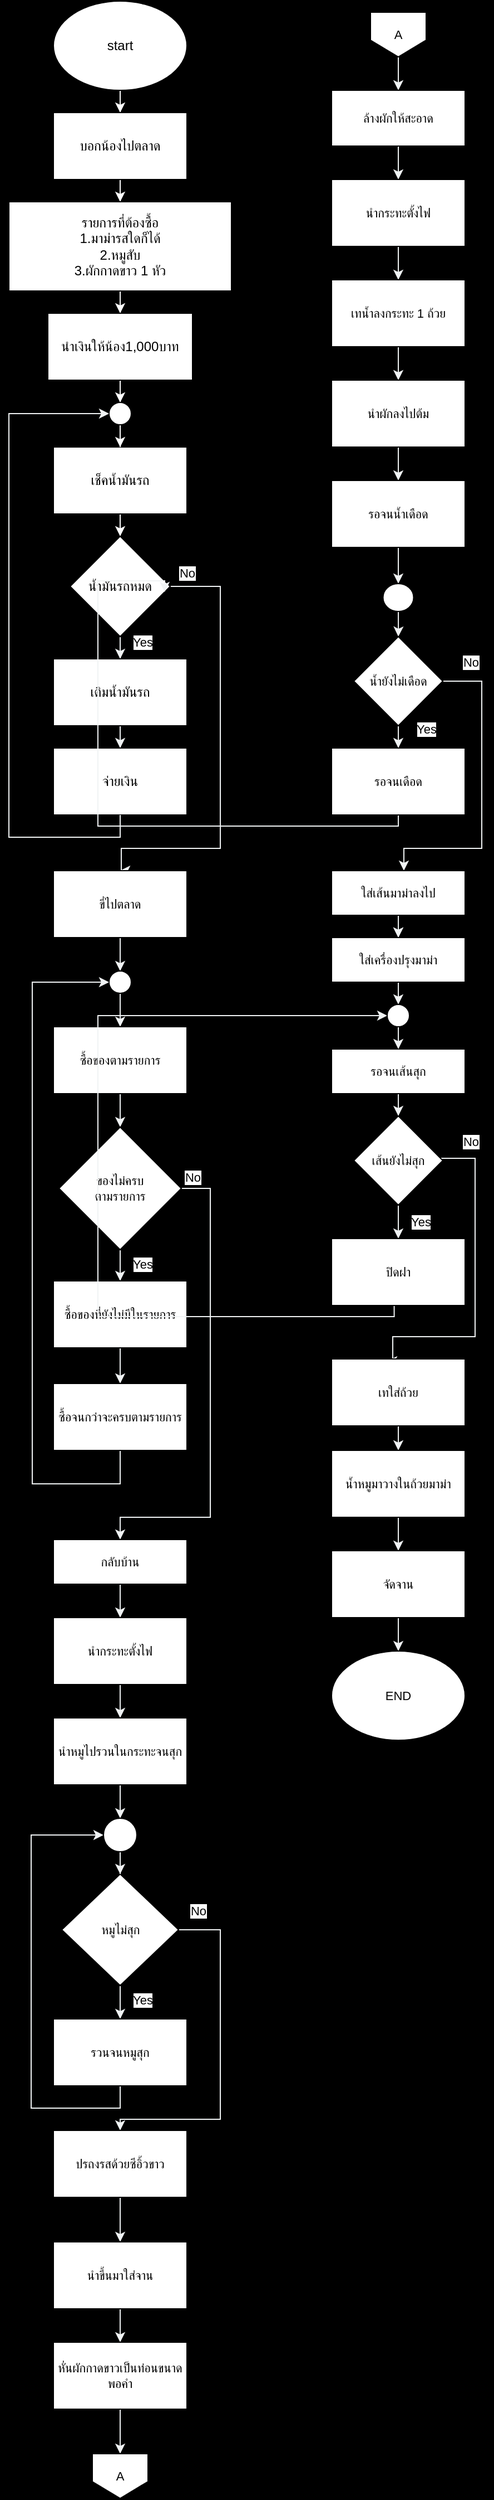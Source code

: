 <mxfile version="24.7.6">
  <diagram id="Ugjn7hZTs6cvy4DjThjI" name="หน้า-1">
    <mxGraphModel dx="1467" dy="723" grid="1" gridSize="10" guides="1" tooltips="1" connect="1" arrows="1" fold="1" page="1" pageScale="1" pageWidth="827" pageHeight="1169" background="#000000" math="0" shadow="0">
      <root>
        <mxCell id="0" />
        <mxCell id="1" parent="0" />
        <mxCell id="UP7vMurVSVJ8oQgMW22t-3" value="" style="edgeStyle=orthogonalEdgeStyle;rounded=0;orthogonalLoop=1;jettySize=auto;html=1;" edge="1" parent="1" source="UP7vMurVSVJ8oQgMW22t-1" target="UP7vMurVSVJ8oQgMW22t-2">
          <mxGeometry relative="1" as="geometry" />
        </mxCell>
        <mxCell id="UP7vMurVSVJ8oQgMW22t-4" value="" style="edgeStyle=orthogonalEdgeStyle;rounded=0;orthogonalLoop=1;jettySize=auto;html=1;" edge="1" parent="1" source="UP7vMurVSVJ8oQgMW22t-1" target="UP7vMurVSVJ8oQgMW22t-2">
          <mxGeometry relative="1" as="geometry">
            <Array as="points">
              <mxPoint x="320" y="190" />
            </Array>
          </mxGeometry>
        </mxCell>
        <mxCell id="UP7vMurVSVJ8oQgMW22t-5" style="edgeStyle=orthogonalEdgeStyle;rounded=0;orthogonalLoop=1;jettySize=auto;html=1;exitX=0.5;exitY=1;exitDx=0;exitDy=0;strokeColor=#FFFFFF;" edge="1" parent="1" source="UP7vMurVSVJ8oQgMW22t-1" target="UP7vMurVSVJ8oQgMW22t-2">
          <mxGeometry relative="1" as="geometry" />
        </mxCell>
        <mxCell id="UP7vMurVSVJ8oQgMW22t-1" value="start" style="ellipse;whiteSpace=wrap;html=1;" vertex="1" parent="1">
          <mxGeometry x="260" y="40" width="120" height="80" as="geometry" />
        </mxCell>
        <mxCell id="UP7vMurVSVJ8oQgMW22t-8" value="" style="edgeStyle=orthogonalEdgeStyle;rounded=0;orthogonalLoop=1;jettySize=auto;html=1;strokeColor=#FFFFFF;" edge="1" parent="1" source="UP7vMurVSVJ8oQgMW22t-2" target="UP7vMurVSVJ8oQgMW22t-7">
          <mxGeometry relative="1" as="geometry" />
        </mxCell>
        <mxCell id="UP7vMurVSVJ8oQgMW22t-2" value="บอกน้องไปตลาด" style="whiteSpace=wrap;html=1;" vertex="1" parent="1">
          <mxGeometry x="260" y="140" width="120" height="60" as="geometry" />
        </mxCell>
        <mxCell id="UP7vMurVSVJ8oQgMW22t-10" value="" style="edgeStyle=orthogonalEdgeStyle;rounded=0;orthogonalLoop=1;jettySize=auto;html=1;strokeColor=#FCFCFC;" edge="1" parent="1" source="UP7vMurVSVJ8oQgMW22t-7" target="UP7vMurVSVJ8oQgMW22t-9">
          <mxGeometry relative="1" as="geometry" />
        </mxCell>
        <mxCell id="UP7vMurVSVJ8oQgMW22t-7" value="รายการที่ต้องซื้อ&lt;div&gt;1.มาม่ารสใดก็ได้&lt;/div&gt;&lt;div&gt;2.หมูสับ&lt;/div&gt;&lt;div&gt;3.ผักกาดขาว 1 หัว&lt;/div&gt;" style="whiteSpace=wrap;html=1;align=center;" vertex="1" parent="1">
          <mxGeometry x="220" y="220" width="200" height="80" as="geometry" />
        </mxCell>
        <mxCell id="UP7vMurVSVJ8oQgMW22t-16" value="" style="edgeStyle=orthogonalEdgeStyle;rounded=0;orthogonalLoop=1;jettySize=auto;html=1;strokeColor=#ffffff;" edge="1" parent="1" source="UP7vMurVSVJ8oQgMW22t-9" target="UP7vMurVSVJ8oQgMW22t-15">
          <mxGeometry relative="1" as="geometry" />
        </mxCell>
        <mxCell id="UP7vMurVSVJ8oQgMW22t-9" value="นำเงินให้น้อง1,000บาท" style="whiteSpace=wrap;html=1;" vertex="1" parent="1">
          <mxGeometry x="255" y="320" width="130" height="60" as="geometry" />
        </mxCell>
        <mxCell id="UP7vMurVSVJ8oQgMW22t-19" value="" style="edgeStyle=orthogonalEdgeStyle;rounded=0;orthogonalLoop=1;jettySize=auto;html=1;strokeColor=#FFFFFF;" edge="1" parent="1" source="UP7vMurVSVJ8oQgMW22t-11" target="UP7vMurVSVJ8oQgMW22t-18">
          <mxGeometry relative="1" as="geometry" />
        </mxCell>
        <mxCell id="UP7vMurVSVJ8oQgMW22t-11" value="เช็คน้ำมันรถ" style="whiteSpace=wrap;html=1;" vertex="1" parent="1">
          <mxGeometry x="260" y="440" width="120" height="60" as="geometry" />
        </mxCell>
        <mxCell id="UP7vMurVSVJ8oQgMW22t-17" value="" style="edgeStyle=orthogonalEdgeStyle;rounded=0;orthogonalLoop=1;jettySize=auto;html=1;strokeColor=#FFFFFF;" edge="1" parent="1" source="UP7vMurVSVJ8oQgMW22t-15" target="UP7vMurVSVJ8oQgMW22t-11">
          <mxGeometry relative="1" as="geometry" />
        </mxCell>
        <mxCell id="UP7vMurVSVJ8oQgMW22t-15" value="" style="ellipse;whiteSpace=wrap;html=1;" vertex="1" parent="1">
          <mxGeometry x="310" y="400" width="20" height="20" as="geometry" />
        </mxCell>
        <mxCell id="UP7vMurVSVJ8oQgMW22t-21" value="" style="edgeStyle=orthogonalEdgeStyle;rounded=0;orthogonalLoop=1;jettySize=auto;html=1;strokeColor=#f0f3f4;" edge="1" parent="1" source="UP7vMurVSVJ8oQgMW22t-18" target="UP7vMurVSVJ8oQgMW22t-20">
          <mxGeometry relative="1" as="geometry" />
        </mxCell>
        <mxCell id="UP7vMurVSVJ8oQgMW22t-30" style="edgeStyle=orthogonalEdgeStyle;shape=connector;rounded=0;orthogonalLoop=1;jettySize=auto;html=1;exitX=1;exitY=0.5;exitDx=0;exitDy=0;strokeColor=#f0f3f4;align=center;verticalAlign=middle;fontFamily=Helvetica;fontSize=11;fontColor=default;labelBackgroundColor=default;endArrow=classic;" edge="1" parent="1" source="UP7vMurVSVJ8oQgMW22t-18">
          <mxGeometry relative="1" as="geometry">
            <mxPoint x="320" y="820" as="targetPoint" />
            <Array as="points">
              <mxPoint x="410" y="565" />
              <mxPoint x="410" y="800" />
              <mxPoint x="321" y="800" />
              <mxPoint x="321" y="820" />
            </Array>
          </mxGeometry>
        </mxCell>
        <mxCell id="UP7vMurVSVJ8oQgMW22t-18" value="น้ำมันรถหมด" style="rhombus;whiteSpace=wrap;html=1;" vertex="1" parent="1">
          <mxGeometry x="275" y="520" width="90" height="90" as="geometry" />
        </mxCell>
        <mxCell id="UP7vMurVSVJ8oQgMW22t-24" value="" style="edgeStyle=orthogonalEdgeStyle;shape=connector;rounded=0;orthogonalLoop=1;jettySize=auto;html=1;strokeColor=#f0f3f4;align=center;verticalAlign=middle;fontFamily=Helvetica;fontSize=11;fontColor=default;labelBackgroundColor=default;endArrow=classic;" edge="1" parent="1" source="UP7vMurVSVJ8oQgMW22t-20" target="UP7vMurVSVJ8oQgMW22t-23">
          <mxGeometry relative="1" as="geometry" />
        </mxCell>
        <mxCell id="UP7vMurVSVJ8oQgMW22t-20" value="เติมน้ำมันรถ" style="whiteSpace=wrap;html=1;" vertex="1" parent="1">
          <mxGeometry x="260" y="630" width="120" height="60" as="geometry" />
        </mxCell>
        <mxCell id="UP7vMurVSVJ8oQgMW22t-22" value="Yes" style="text;html=1;align=center;verticalAlign=middle;resizable=0;points=[];autosize=1;strokeColor=none;fillColor=none;fontFamily=Helvetica;fontSize=11;fontColor=default;labelBackgroundColor=default;" vertex="1" parent="1">
          <mxGeometry x="320" y="600" width="40" height="30" as="geometry" />
        </mxCell>
        <mxCell id="UP7vMurVSVJ8oQgMW22t-23" value="จ่ายเงิน" style="whiteSpace=wrap;html=1;" vertex="1" parent="1">
          <mxGeometry x="260" y="710" width="120" height="60" as="geometry" />
        </mxCell>
        <mxCell id="UP7vMurVSVJ8oQgMW22t-28" value="" style="endArrow=classic;html=1;rounded=0;strokeColor=#f0f3f4;align=center;verticalAlign=middle;fontFamily=Helvetica;fontSize=11;fontColor=default;labelBackgroundColor=default;edgeStyle=orthogonalEdgeStyle;exitX=0.5;exitY=1;exitDx=0;exitDy=0;entryX=0;entryY=0.5;entryDx=0;entryDy=0;" edge="1" parent="1" source="UP7vMurVSVJ8oQgMW22t-23" target="UP7vMurVSVJ8oQgMW22t-15">
          <mxGeometry width="50" height="50" relative="1" as="geometry">
            <mxPoint x="320" y="800" as="sourcePoint" />
            <mxPoint x="230" y="760" as="targetPoint" />
            <Array as="points">
              <mxPoint x="320" y="790" />
              <mxPoint x="220" y="790" />
              <mxPoint x="220" y="410" />
            </Array>
          </mxGeometry>
        </mxCell>
        <mxCell id="UP7vMurVSVJ8oQgMW22t-31" value="No" style="text;html=1;align=center;verticalAlign=middle;resizable=0;points=[];autosize=1;strokeColor=none;fillColor=none;fontFamily=Helvetica;fontSize=11;fontColor=default;labelBackgroundColor=default;" vertex="1" parent="1">
          <mxGeometry x="360" y="538" width="40" height="30" as="geometry" />
        </mxCell>
        <mxCell id="UP7vMurVSVJ8oQgMW22t-34" value="" style="edgeStyle=orthogonalEdgeStyle;shape=connector;rounded=0;orthogonalLoop=1;jettySize=auto;html=1;strokeColor=#f0f3f4;align=center;verticalAlign=middle;fontFamily=Helvetica;fontSize=11;fontColor=default;labelBackgroundColor=default;endArrow=classic;" edge="1" parent="1" source="UP7vMurVSVJ8oQgMW22t-32" target="UP7vMurVSVJ8oQgMW22t-33">
          <mxGeometry relative="1" as="geometry" />
        </mxCell>
        <mxCell id="UP7vMurVSVJ8oQgMW22t-32" value="ขี่ไปตลาด" style="rounded=0;whiteSpace=wrap;html=1;fontFamily=Helvetica;fontSize=11;fontColor=default;labelBackgroundColor=default;" vertex="1" parent="1">
          <mxGeometry x="260" y="820" width="120" height="60" as="geometry" />
        </mxCell>
        <mxCell id="UP7vMurVSVJ8oQgMW22t-36" value="" style="edgeStyle=orthogonalEdgeStyle;shape=connector;rounded=0;orthogonalLoop=1;jettySize=auto;html=1;strokeColor=#f0f3f4;align=center;verticalAlign=middle;fontFamily=Helvetica;fontSize=11;fontColor=default;labelBackgroundColor=default;endArrow=classic;" edge="1" parent="1" source="UP7vMurVSVJ8oQgMW22t-33" target="UP7vMurVSVJ8oQgMW22t-35">
          <mxGeometry relative="1" as="geometry" />
        </mxCell>
        <mxCell id="UP7vMurVSVJ8oQgMW22t-33" value="" style="ellipse;whiteSpace=wrap;html=1;fontSize=11;rounded=0;labelBackgroundColor=default;" vertex="1" parent="1">
          <mxGeometry x="310" y="910" width="20" height="20" as="geometry" />
        </mxCell>
        <mxCell id="UP7vMurVSVJ8oQgMW22t-38" value="" style="edgeStyle=orthogonalEdgeStyle;shape=connector;rounded=0;orthogonalLoop=1;jettySize=auto;html=1;strokeColor=#f0f3f4;align=center;verticalAlign=middle;fontFamily=Helvetica;fontSize=11;fontColor=default;labelBackgroundColor=default;endArrow=classic;" edge="1" parent="1" source="UP7vMurVSVJ8oQgMW22t-35" target="UP7vMurVSVJ8oQgMW22t-37">
          <mxGeometry relative="1" as="geometry" />
        </mxCell>
        <mxCell id="UP7vMurVSVJ8oQgMW22t-35" value="ซื้อของตามรายการ" style="whiteSpace=wrap;html=1;fontSize=11;rounded=0;labelBackgroundColor=default;" vertex="1" parent="1">
          <mxGeometry x="260" y="960" width="120" height="60" as="geometry" />
        </mxCell>
        <mxCell id="UP7vMurVSVJ8oQgMW22t-40" value="" style="edgeStyle=orthogonalEdgeStyle;shape=connector;rounded=0;orthogonalLoop=1;jettySize=auto;html=1;strokeColor=#f0f3f4;align=center;verticalAlign=middle;fontFamily=Helvetica;fontSize=11;fontColor=default;labelBackgroundColor=default;endArrow=classic;" edge="1" parent="1" source="UP7vMurVSVJ8oQgMW22t-37" target="UP7vMurVSVJ8oQgMW22t-39">
          <mxGeometry relative="1" as="geometry" />
        </mxCell>
        <mxCell id="UP7vMurVSVJ8oQgMW22t-49" style="edgeStyle=orthogonalEdgeStyle;shape=connector;rounded=0;orthogonalLoop=1;jettySize=auto;html=1;strokeColor=#f0f3f4;align=center;verticalAlign=middle;fontFamily=Helvetica;fontSize=11;fontColor=default;labelBackgroundColor=default;endArrow=classic;" edge="1" parent="1" source="UP7vMurVSVJ8oQgMW22t-37">
          <mxGeometry relative="1" as="geometry">
            <mxPoint x="320" y="1420" as="targetPoint" />
            <Array as="points">
              <mxPoint x="401" y="1105" />
              <mxPoint x="401" y="1400" />
            </Array>
          </mxGeometry>
        </mxCell>
        <mxCell id="UP7vMurVSVJ8oQgMW22t-37" value="ของไม่ครบ&lt;div&gt;ตามรายการ&lt;/div&gt;" style="rhombus;whiteSpace=wrap;html=1;fontSize=11;rounded=0;labelBackgroundColor=default;" vertex="1" parent="1">
          <mxGeometry x="265" y="1050" width="110" height="110" as="geometry" />
        </mxCell>
        <mxCell id="UP7vMurVSVJ8oQgMW22t-43" value="" style="edgeStyle=orthogonalEdgeStyle;shape=connector;rounded=0;orthogonalLoop=1;jettySize=auto;html=1;strokeColor=#f0f3f4;align=center;verticalAlign=middle;fontFamily=Helvetica;fontSize=11;fontColor=default;labelBackgroundColor=default;endArrow=classic;" edge="1" parent="1" source="UP7vMurVSVJ8oQgMW22t-39">
          <mxGeometry relative="1" as="geometry">
            <mxPoint x="320" y="1280" as="targetPoint" />
          </mxGeometry>
        </mxCell>
        <mxCell id="UP7vMurVSVJ8oQgMW22t-39" value="ซื้อของที่ยังไม่มีในรายการ" style="whiteSpace=wrap;html=1;fontSize=11;rounded=0;labelBackgroundColor=default;" vertex="1" parent="1">
          <mxGeometry x="260" y="1188" width="120" height="60" as="geometry" />
        </mxCell>
        <mxCell id="UP7vMurVSVJ8oQgMW22t-41" value="Yes" style="text;html=1;align=center;verticalAlign=middle;resizable=0;points=[];autosize=1;strokeColor=none;fillColor=none;fontFamily=Helvetica;fontSize=11;fontColor=default;labelBackgroundColor=default;" vertex="1" parent="1">
          <mxGeometry x="320" y="1158" width="40" height="30" as="geometry" />
        </mxCell>
        <mxCell id="UP7vMurVSVJ8oQgMW22t-46" value="" style="edgeStyle=orthogonalEdgeStyle;shape=connector;rounded=0;orthogonalLoop=1;jettySize=auto;html=1;strokeColor=#f0f3f4;align=center;verticalAlign=middle;fontFamily=Helvetica;fontSize=11;fontColor=default;labelBackgroundColor=default;endArrow=classic;entryX=0;entryY=0.5;entryDx=0;entryDy=0;exitX=0.5;exitY=1;exitDx=0;exitDy=0;" edge="1" parent="1" source="UP7vMurVSVJ8oQgMW22t-44" target="UP7vMurVSVJ8oQgMW22t-33">
          <mxGeometry relative="1" as="geometry">
            <mxPoint x="241" y="1460" as="sourcePoint" />
            <mxPoint x="240" y="1050" as="targetPoint" />
            <Array as="points">
              <mxPoint x="320" y="1370" />
              <mxPoint x="241" y="1370" />
              <mxPoint x="241" y="920" />
            </Array>
          </mxGeometry>
        </mxCell>
        <mxCell id="UP7vMurVSVJ8oQgMW22t-44" value="ซื้อจนกว่าจะครบตามรายการ" style="rounded=0;whiteSpace=wrap;html=1;fontFamily=Helvetica;fontSize=11;fontColor=default;labelBackgroundColor=default;" vertex="1" parent="1">
          <mxGeometry x="260" y="1280" width="120" height="60" as="geometry" />
        </mxCell>
        <mxCell id="UP7vMurVSVJ8oQgMW22t-50" value="No" style="text;html=1;align=center;verticalAlign=middle;resizable=0;points=[];autosize=1;strokeColor=none;fillColor=none;fontFamily=Helvetica;fontSize=11;fontColor=default;labelBackgroundColor=default;" vertex="1" parent="1">
          <mxGeometry x="365" y="1080" width="40" height="30" as="geometry" />
        </mxCell>
        <mxCell id="UP7vMurVSVJ8oQgMW22t-53" value="" style="edgeStyle=orthogonalEdgeStyle;shape=connector;rounded=0;orthogonalLoop=1;jettySize=auto;html=1;strokeColor=#f0f3f4;align=center;verticalAlign=middle;fontFamily=Helvetica;fontSize=11;fontColor=default;labelBackgroundColor=default;endArrow=classic;" edge="1" parent="1" source="UP7vMurVSVJ8oQgMW22t-51" target="UP7vMurVSVJ8oQgMW22t-52">
          <mxGeometry relative="1" as="geometry" />
        </mxCell>
        <mxCell id="UP7vMurVSVJ8oQgMW22t-51" value="กลับบ้าน" style="rounded=0;whiteSpace=wrap;html=1;fontFamily=Helvetica;fontSize=11;fontColor=default;labelBackgroundColor=default;" vertex="1" parent="1">
          <mxGeometry x="260" y="1420" width="120" height="40" as="geometry" />
        </mxCell>
        <mxCell id="UP7vMurVSVJ8oQgMW22t-55" value="" style="edgeStyle=orthogonalEdgeStyle;shape=connector;rounded=0;orthogonalLoop=1;jettySize=auto;html=1;strokeColor=#f0f3f4;align=center;verticalAlign=middle;fontFamily=Helvetica;fontSize=11;fontColor=default;labelBackgroundColor=default;endArrow=classic;" edge="1" parent="1" source="UP7vMurVSVJ8oQgMW22t-52" target="UP7vMurVSVJ8oQgMW22t-54">
          <mxGeometry relative="1" as="geometry" />
        </mxCell>
        <mxCell id="UP7vMurVSVJ8oQgMW22t-52" value="นำกระทะตั้งไฟ" style="whiteSpace=wrap;html=1;fontSize=11;rounded=0;labelBackgroundColor=default;" vertex="1" parent="1">
          <mxGeometry x="260" y="1490" width="120" height="60" as="geometry" />
        </mxCell>
        <mxCell id="UP7vMurVSVJ8oQgMW22t-65" value="" style="edgeStyle=orthogonalEdgeStyle;shape=connector;rounded=0;orthogonalLoop=1;jettySize=auto;html=1;strokeColor=#f0f3f4;align=center;verticalAlign=middle;fontFamily=Helvetica;fontSize=11;fontColor=default;labelBackgroundColor=default;endArrow=classic;" edge="1" parent="1" source="UP7vMurVSVJ8oQgMW22t-54" target="UP7vMurVSVJ8oQgMW22t-64">
          <mxGeometry relative="1" as="geometry" />
        </mxCell>
        <mxCell id="UP7vMurVSVJ8oQgMW22t-54" value="นำหมูไปรวนในกระทะจนสุก" style="whiteSpace=wrap;html=1;fontSize=11;rounded=0;labelBackgroundColor=default;" vertex="1" parent="1">
          <mxGeometry x="260" y="1580" width="120" height="60" as="geometry" />
        </mxCell>
        <mxCell id="UP7vMurVSVJ8oQgMW22t-60" value="" style="edgeStyle=orthogonalEdgeStyle;shape=connector;rounded=0;orthogonalLoop=1;jettySize=auto;html=1;strokeColor=#f0f3f4;align=center;verticalAlign=middle;fontFamily=Helvetica;fontSize=11;fontColor=default;labelBackgroundColor=default;endArrow=classic;" edge="1" parent="1" source="UP7vMurVSVJ8oQgMW22t-58" target="UP7vMurVSVJ8oQgMW22t-59">
          <mxGeometry relative="1" as="geometry" />
        </mxCell>
        <mxCell id="UP7vMurVSVJ8oQgMW22t-69" value="" style="edgeStyle=orthogonalEdgeStyle;shape=connector;rounded=0;orthogonalLoop=1;jettySize=auto;html=1;strokeColor=#f0f3f4;align=center;verticalAlign=middle;fontFamily=Helvetica;fontSize=11;fontColor=default;labelBackgroundColor=default;endArrow=classic;" edge="1" parent="1" source="UP7vMurVSVJ8oQgMW22t-58" target="UP7vMurVSVJ8oQgMW22t-68">
          <mxGeometry relative="1" as="geometry">
            <Array as="points">
              <mxPoint x="410" y="1770" />
              <mxPoint x="410" y="1940" />
              <mxPoint x="320" y="1940" />
            </Array>
          </mxGeometry>
        </mxCell>
        <mxCell id="UP7vMurVSVJ8oQgMW22t-58" value="หมูไม่สุก" style="rhombus;whiteSpace=wrap;html=1;fontFamily=Helvetica;fontSize=11;fontColor=default;labelBackgroundColor=default;" vertex="1" parent="1">
          <mxGeometry x="267.5" y="1720" width="105" height="100" as="geometry" />
        </mxCell>
        <mxCell id="UP7vMurVSVJ8oQgMW22t-61" style="edgeStyle=orthogonalEdgeStyle;shape=connector;rounded=0;orthogonalLoop=1;jettySize=auto;html=1;strokeColor=#f0f3f4;align=center;verticalAlign=middle;fontFamily=Helvetica;fontSize=11;fontColor=default;labelBackgroundColor=default;endArrow=classic;entryX=0;entryY=0.5;entryDx=0;entryDy=0;" edge="1" parent="1" source="UP7vMurVSVJ8oQgMW22t-59" target="UP7vMurVSVJ8oQgMW22t-64">
          <mxGeometry relative="1" as="geometry">
            <mxPoint x="290" y="1660" as="targetPoint" />
            <Array as="points">
              <mxPoint x="320" y="1930" />
              <mxPoint x="240" y="1930" />
              <mxPoint x="240" y="1685" />
            </Array>
          </mxGeometry>
        </mxCell>
        <mxCell id="UP7vMurVSVJ8oQgMW22t-59" value="รวนจนหมูสุก" style="whiteSpace=wrap;html=1;fontSize=11;labelBackgroundColor=default;" vertex="1" parent="1">
          <mxGeometry x="260" y="1850" width="120" height="60" as="geometry" />
        </mxCell>
        <mxCell id="UP7vMurVSVJ8oQgMW22t-66" value="" style="edgeStyle=orthogonalEdgeStyle;shape=connector;rounded=0;orthogonalLoop=1;jettySize=auto;html=1;strokeColor=#f0f3f4;align=center;verticalAlign=middle;fontFamily=Helvetica;fontSize=11;fontColor=default;labelBackgroundColor=default;endArrow=classic;" edge="1" parent="1" source="UP7vMurVSVJ8oQgMW22t-64" target="UP7vMurVSVJ8oQgMW22t-58">
          <mxGeometry relative="1" as="geometry" />
        </mxCell>
        <mxCell id="UP7vMurVSVJ8oQgMW22t-64" value="" style="ellipse;whiteSpace=wrap;html=1;aspect=fixed;fontFamily=Helvetica;fontSize=11;fontColor=default;labelBackgroundColor=default;" vertex="1" parent="1">
          <mxGeometry x="305" y="1670" width="30" height="30" as="geometry" />
        </mxCell>
        <mxCell id="UP7vMurVSVJ8oQgMW22t-67" value="Yes" style="text;html=1;align=center;verticalAlign=middle;resizable=0;points=[];autosize=1;strokeColor=none;fillColor=none;fontFamily=Helvetica;fontSize=11;fontColor=default;labelBackgroundColor=default;" vertex="1" parent="1">
          <mxGeometry x="320" y="1818" width="40" height="30" as="geometry" />
        </mxCell>
        <mxCell id="UP7vMurVSVJ8oQgMW22t-72" value="" style="edgeStyle=orthogonalEdgeStyle;shape=connector;rounded=0;orthogonalLoop=1;jettySize=auto;html=1;strokeColor=#f0f3f4;align=center;verticalAlign=middle;fontFamily=Helvetica;fontSize=11;fontColor=default;labelBackgroundColor=default;endArrow=classic;" edge="1" parent="1" source="UP7vMurVSVJ8oQgMW22t-68" target="UP7vMurVSVJ8oQgMW22t-71">
          <mxGeometry relative="1" as="geometry" />
        </mxCell>
        <mxCell id="UP7vMurVSVJ8oQgMW22t-68" value="ปรถงรสด้วยซีอิ้วขาว" style="whiteSpace=wrap;html=1;fontSize=11;labelBackgroundColor=default;" vertex="1" parent="1">
          <mxGeometry x="260" y="1950" width="120" height="60" as="geometry" />
        </mxCell>
        <mxCell id="UP7vMurVSVJ8oQgMW22t-70" value="No" style="text;html=1;align=center;verticalAlign=middle;resizable=0;points=[];autosize=1;strokeColor=none;fillColor=none;fontFamily=Helvetica;fontSize=11;fontColor=default;labelBackgroundColor=default;" vertex="1" parent="1">
          <mxGeometry x="370" y="1738" width="40" height="30" as="geometry" />
        </mxCell>
        <mxCell id="UP7vMurVSVJ8oQgMW22t-74" value="" style="edgeStyle=orthogonalEdgeStyle;shape=connector;rounded=0;orthogonalLoop=1;jettySize=auto;html=1;strokeColor=#f0f3f4;align=center;verticalAlign=middle;fontFamily=Helvetica;fontSize=11;fontColor=default;labelBackgroundColor=default;endArrow=classic;" edge="1" parent="1" source="UP7vMurVSVJ8oQgMW22t-71" target="UP7vMurVSVJ8oQgMW22t-73">
          <mxGeometry relative="1" as="geometry" />
        </mxCell>
        <mxCell id="UP7vMurVSVJ8oQgMW22t-71" value="นำขึ้นมาใส่จาน" style="whiteSpace=wrap;html=1;fontSize=11;labelBackgroundColor=default;" vertex="1" parent="1">
          <mxGeometry x="260" y="2050" width="120" height="60" as="geometry" />
        </mxCell>
        <mxCell id="UP7vMurVSVJ8oQgMW22t-76" value="" style="edgeStyle=orthogonalEdgeStyle;shape=connector;rounded=0;orthogonalLoop=1;jettySize=auto;html=1;strokeColor=#f0f3f4;align=center;verticalAlign=middle;fontFamily=Helvetica;fontSize=11;fontColor=default;labelBackgroundColor=default;endArrow=classic;" edge="1" parent="1" source="UP7vMurVSVJ8oQgMW22t-73">
          <mxGeometry relative="1" as="geometry">
            <mxPoint x="320" y="2240" as="targetPoint" />
          </mxGeometry>
        </mxCell>
        <mxCell id="UP7vMurVSVJ8oQgMW22t-73" value="หั่นผักกาดขาวเป็นท่อนขนาดพอคำ" style="whiteSpace=wrap;html=1;fontSize=11;labelBackgroundColor=default;" vertex="1" parent="1">
          <mxGeometry x="260" y="2140" width="120" height="60" as="geometry" />
        </mxCell>
        <mxCell id="UP7vMurVSVJ8oQgMW22t-77" value="A" style="shape=offPageConnector;whiteSpace=wrap;html=1;fontFamily=Helvetica;fontSize=11;fontColor=default;labelBackgroundColor=default;" vertex="1" parent="1">
          <mxGeometry x="295" y="2240" width="50" height="40" as="geometry" />
        </mxCell>
        <mxCell id="UP7vMurVSVJ8oQgMW22t-81" value="" style="edgeStyle=orthogonalEdgeStyle;shape=connector;rounded=0;orthogonalLoop=1;jettySize=auto;html=1;strokeColor=#f0f3f4;align=center;verticalAlign=middle;fontFamily=Helvetica;fontSize=11;fontColor=default;labelBackgroundColor=default;endArrow=classic;" edge="1" parent="1" source="UP7vMurVSVJ8oQgMW22t-79" target="UP7vMurVSVJ8oQgMW22t-80">
          <mxGeometry relative="1" as="geometry" />
        </mxCell>
        <mxCell id="UP7vMurVSVJ8oQgMW22t-79" value="A" style="shape=offPageConnector;whiteSpace=wrap;html=1;fontFamily=Helvetica;fontSize=11;fontColor=default;labelBackgroundColor=default;" vertex="1" parent="1">
          <mxGeometry x="545" y="50" width="50" height="40" as="geometry" />
        </mxCell>
        <mxCell id="UP7vMurVSVJ8oQgMW22t-83" value="" style="edgeStyle=orthogonalEdgeStyle;shape=connector;rounded=0;orthogonalLoop=1;jettySize=auto;html=1;strokeColor=#f0f3f4;align=center;verticalAlign=middle;fontFamily=Helvetica;fontSize=11;fontColor=default;labelBackgroundColor=default;endArrow=classic;" edge="1" parent="1" source="UP7vMurVSVJ8oQgMW22t-80" target="UP7vMurVSVJ8oQgMW22t-82">
          <mxGeometry relative="1" as="geometry" />
        </mxCell>
        <mxCell id="UP7vMurVSVJ8oQgMW22t-80" value="ล้างผักให้สะอาด" style="whiteSpace=wrap;html=1;fontSize=11;labelBackgroundColor=default;" vertex="1" parent="1">
          <mxGeometry x="510" y="120" width="120" height="50" as="geometry" />
        </mxCell>
        <mxCell id="UP7vMurVSVJ8oQgMW22t-85" value="" style="edgeStyle=orthogonalEdgeStyle;shape=connector;rounded=0;orthogonalLoop=1;jettySize=auto;html=1;strokeColor=#f0f3f4;align=center;verticalAlign=middle;fontFamily=Helvetica;fontSize=11;fontColor=default;labelBackgroundColor=default;endArrow=classic;" edge="1" parent="1" source="UP7vMurVSVJ8oQgMW22t-82" target="UP7vMurVSVJ8oQgMW22t-84">
          <mxGeometry relative="1" as="geometry" />
        </mxCell>
        <mxCell id="UP7vMurVSVJ8oQgMW22t-82" value="นำกระทะตั้งไฟ" style="whiteSpace=wrap;html=1;fontSize=11;labelBackgroundColor=default;" vertex="1" parent="1">
          <mxGeometry x="510" y="200" width="120" height="60" as="geometry" />
        </mxCell>
        <mxCell id="UP7vMurVSVJ8oQgMW22t-87" value="" style="edgeStyle=orthogonalEdgeStyle;shape=connector;rounded=0;orthogonalLoop=1;jettySize=auto;html=1;strokeColor=#f0f3f4;align=center;verticalAlign=middle;fontFamily=Helvetica;fontSize=11;fontColor=default;labelBackgroundColor=default;endArrow=classic;" edge="1" parent="1" source="UP7vMurVSVJ8oQgMW22t-84" target="UP7vMurVSVJ8oQgMW22t-86">
          <mxGeometry relative="1" as="geometry" />
        </mxCell>
        <mxCell id="UP7vMurVSVJ8oQgMW22t-84" value="เทน้ำลงกระทะ 1 ถ้วย" style="whiteSpace=wrap;html=1;fontSize=11;labelBackgroundColor=default;" vertex="1" parent="1">
          <mxGeometry x="510" y="290" width="120" height="60" as="geometry" />
        </mxCell>
        <mxCell id="UP7vMurVSVJ8oQgMW22t-93" value="" style="edgeStyle=orthogonalEdgeStyle;shape=connector;rounded=0;orthogonalLoop=1;jettySize=auto;html=1;strokeColor=#f0f3f4;align=center;verticalAlign=middle;fontFamily=Helvetica;fontSize=11;fontColor=default;labelBackgroundColor=default;endArrow=classic;" edge="1" parent="1" source="UP7vMurVSVJ8oQgMW22t-86" target="UP7vMurVSVJ8oQgMW22t-92">
          <mxGeometry relative="1" as="geometry" />
        </mxCell>
        <mxCell id="UP7vMurVSVJ8oQgMW22t-86" value="นำผักลงไปต้ม" style="whiteSpace=wrap;html=1;fontSize=11;labelBackgroundColor=default;" vertex="1" parent="1">
          <mxGeometry x="510" y="380" width="120" height="60" as="geometry" />
        </mxCell>
        <mxCell id="UP7vMurVSVJ8oQgMW22t-95" value="" style="edgeStyle=orthogonalEdgeStyle;shape=connector;rounded=0;orthogonalLoop=1;jettySize=auto;html=1;strokeColor=#f0f3f4;align=center;verticalAlign=middle;fontFamily=Helvetica;fontSize=11;fontColor=default;labelBackgroundColor=default;endArrow=classic;" edge="1" parent="1" source="UP7vMurVSVJ8oQgMW22t-92" target="UP7vMurVSVJ8oQgMW22t-94">
          <mxGeometry relative="1" as="geometry" />
        </mxCell>
        <mxCell id="UP7vMurVSVJ8oQgMW22t-92" value="รอจนน้ำเดือด" style="whiteSpace=wrap;html=1;fontSize=11;labelBackgroundColor=default;" vertex="1" parent="1">
          <mxGeometry x="510" y="470" width="120" height="60" as="geometry" />
        </mxCell>
        <mxCell id="UP7vMurVSVJ8oQgMW22t-97" value="" style="edgeStyle=orthogonalEdgeStyle;shape=connector;rounded=0;orthogonalLoop=1;jettySize=auto;html=1;strokeColor=#f0f3f4;align=center;verticalAlign=middle;fontFamily=Helvetica;fontSize=11;fontColor=default;labelBackgroundColor=default;endArrow=classic;" edge="1" parent="1" source="UP7vMurVSVJ8oQgMW22t-94" target="UP7vMurVSVJ8oQgMW22t-96">
          <mxGeometry relative="1" as="geometry" />
        </mxCell>
        <mxCell id="UP7vMurVSVJ8oQgMW22t-94" value="" style="ellipse;whiteSpace=wrap;html=1;fontSize=11;labelBackgroundColor=default;" vertex="1" parent="1">
          <mxGeometry x="556.25" y="562.5" width="27.5" height="25" as="geometry" />
        </mxCell>
        <mxCell id="UP7vMurVSVJ8oQgMW22t-99" value="" style="edgeStyle=orthogonalEdgeStyle;shape=connector;rounded=0;orthogonalLoop=1;jettySize=auto;html=1;strokeColor=#f0f3f4;align=center;verticalAlign=middle;fontFamily=Helvetica;fontSize=11;fontColor=default;labelBackgroundColor=default;endArrow=classic;" edge="1" parent="1" source="UP7vMurVSVJ8oQgMW22t-96" target="UP7vMurVSVJ8oQgMW22t-98">
          <mxGeometry relative="1" as="geometry" />
        </mxCell>
        <mxCell id="UP7vMurVSVJ8oQgMW22t-102" style="edgeStyle=orthogonalEdgeStyle;shape=connector;rounded=0;orthogonalLoop=1;jettySize=auto;html=1;strokeColor=#f0f3f4;align=center;verticalAlign=middle;fontFamily=Helvetica;fontSize=11;fontColor=default;labelBackgroundColor=default;endArrow=classic;" edge="1" parent="1">
          <mxGeometry relative="1" as="geometry">
            <mxPoint x="575" y="820" as="targetPoint" />
            <mxPoint x="609.0" y="650" as="sourcePoint" />
            <Array as="points">
              <mxPoint x="645" y="650" />
              <mxPoint x="645" y="800" />
              <mxPoint x="575" y="800" />
            </Array>
          </mxGeometry>
        </mxCell>
        <mxCell id="UP7vMurVSVJ8oQgMW22t-96" value="น้ำยังไม่เดือด" style="rhombus;whiteSpace=wrap;html=1;fontSize=11;labelBackgroundColor=default;" vertex="1" parent="1">
          <mxGeometry x="530" y="610" width="80" height="80" as="geometry" />
        </mxCell>
        <mxCell id="UP7vMurVSVJ8oQgMW22t-100" style="edgeStyle=orthogonalEdgeStyle;shape=connector;rounded=0;orthogonalLoop=1;jettySize=auto;html=1;strokeColor=#f0f3f4;align=center;verticalAlign=middle;fontFamily=Helvetica;fontSize=11;fontColor=default;labelBackgroundColor=default;endArrow=classic;" edge="1" parent="1" source="UP7vMurVSVJ8oQgMW22t-98">
          <mxGeometry relative="1" as="geometry">
            <mxPoint x="360" y="570" as="targetPoint" />
            <Array as="points">
              <mxPoint x="375" y="780" />
              <mxPoint x="300" y="780" />
              <mxPoint x="300" y="631" />
              <mxPoint x="301" y="560" />
            </Array>
          </mxGeometry>
        </mxCell>
        <mxCell id="UP7vMurVSVJ8oQgMW22t-98" value="รอจนเดือด" style="whiteSpace=wrap;html=1;fontSize=11;labelBackgroundColor=default;" vertex="1" parent="1">
          <mxGeometry x="510" y="710" width="120" height="60" as="geometry" />
        </mxCell>
        <mxCell id="UP7vMurVSVJ8oQgMW22t-101" value="Yes" style="text;html=1;align=center;verticalAlign=middle;resizable=0;points=[];autosize=1;strokeColor=none;fillColor=none;fontFamily=Helvetica;fontSize=11;fontColor=default;labelBackgroundColor=default;" vertex="1" parent="1">
          <mxGeometry x="575" y="678" width="40" height="30" as="geometry" />
        </mxCell>
        <mxCell id="UP7vMurVSVJ8oQgMW22t-103" value="No" style="text;html=1;align=center;verticalAlign=middle;resizable=0;points=[];autosize=1;strokeColor=none;fillColor=none;fontFamily=Helvetica;fontSize=11;fontColor=default;labelBackgroundColor=default;" vertex="1" parent="1">
          <mxGeometry x="615" y="618" width="40" height="30" as="geometry" />
        </mxCell>
        <mxCell id="UP7vMurVSVJ8oQgMW22t-108" value="" style="edgeStyle=orthogonalEdgeStyle;shape=connector;rounded=0;orthogonalLoop=1;jettySize=auto;html=1;strokeColor=#f0f3f4;align=center;verticalAlign=middle;fontFamily=Helvetica;fontSize=11;fontColor=default;labelBackgroundColor=default;endArrow=classic;" edge="1" parent="1" source="UP7vMurVSVJ8oQgMW22t-105" target="UP7vMurVSVJ8oQgMW22t-107">
          <mxGeometry relative="1" as="geometry" />
        </mxCell>
        <mxCell id="UP7vMurVSVJ8oQgMW22t-109" value="" style="edgeStyle=orthogonalEdgeStyle;shape=connector;rounded=0;orthogonalLoop=1;jettySize=auto;html=1;strokeColor=#f0f3f4;align=center;verticalAlign=middle;fontFamily=Helvetica;fontSize=11;fontColor=default;labelBackgroundColor=default;endArrow=classic;" edge="1" parent="1" source="UP7vMurVSVJ8oQgMW22t-105" target="UP7vMurVSVJ8oQgMW22t-107">
          <mxGeometry relative="1" as="geometry" />
        </mxCell>
        <mxCell id="UP7vMurVSVJ8oQgMW22t-105" value="ใส่เส้นมาม่าลงไป" style="rounded=0;whiteSpace=wrap;html=1;fontFamily=Helvetica;fontSize=11;fontColor=default;labelBackgroundColor=default;" vertex="1" parent="1">
          <mxGeometry x="510" y="820" width="120" height="40" as="geometry" />
        </mxCell>
        <mxCell id="UP7vMurVSVJ8oQgMW22t-118" style="edgeStyle=orthogonalEdgeStyle;shape=connector;rounded=0;orthogonalLoop=1;jettySize=auto;html=1;exitX=0.5;exitY=1;exitDx=0;exitDy=0;entryX=0.5;entryY=0;entryDx=0;entryDy=0;strokeColor=#f0f3f4;align=center;verticalAlign=middle;fontFamily=Helvetica;fontSize=11;fontColor=default;labelBackgroundColor=default;endArrow=classic;" edge="1" parent="1" source="UP7vMurVSVJ8oQgMW22t-107" target="UP7vMurVSVJ8oQgMW22t-117">
          <mxGeometry relative="1" as="geometry" />
        </mxCell>
        <mxCell id="UP7vMurVSVJ8oQgMW22t-107" value="ใส่เครื่องปรุงมาม่า" style="whiteSpace=wrap;html=1;fontSize=11;rounded=0;labelBackgroundColor=default;" vertex="1" parent="1">
          <mxGeometry x="510" y="880" width="120" height="40" as="geometry" />
        </mxCell>
        <mxCell id="UP7vMurVSVJ8oQgMW22t-113" value="" style="edgeStyle=orthogonalEdgeStyle;shape=connector;rounded=0;orthogonalLoop=1;jettySize=auto;html=1;strokeColor=#f0f3f4;align=center;verticalAlign=middle;fontFamily=Helvetica;fontSize=11;fontColor=default;labelBackgroundColor=default;endArrow=classic;" edge="1" parent="1" source="UP7vMurVSVJ8oQgMW22t-110" target="UP7vMurVSVJ8oQgMW22t-112">
          <mxGeometry relative="1" as="geometry" />
        </mxCell>
        <mxCell id="UP7vMurVSVJ8oQgMW22t-110" value="รอจนเส้นสุก" style="whiteSpace=wrap;html=1;fontSize=11;rounded=0;labelBackgroundColor=default;" vertex="1" parent="1">
          <mxGeometry x="510" y="980" width="120" height="40" as="geometry" />
        </mxCell>
        <mxCell id="UP7vMurVSVJ8oQgMW22t-115" value="" style="edgeStyle=orthogonalEdgeStyle;shape=connector;rounded=0;orthogonalLoop=1;jettySize=auto;html=1;strokeColor=#f0f3f4;align=center;verticalAlign=middle;fontFamily=Helvetica;fontSize=11;fontColor=default;labelBackgroundColor=default;endArrow=classic;" edge="1" parent="1" source="UP7vMurVSVJ8oQgMW22t-112" target="UP7vMurVSVJ8oQgMW22t-114">
          <mxGeometry relative="1" as="geometry" />
        </mxCell>
        <mxCell id="UP7vMurVSVJ8oQgMW22t-122" style="edgeStyle=orthogonalEdgeStyle;shape=connector;rounded=0;orthogonalLoop=1;jettySize=auto;html=1;exitX=1;exitY=0.5;exitDx=0;exitDy=0;strokeColor=#f0f3f4;align=center;verticalAlign=middle;fontFamily=Helvetica;fontSize=11;fontColor=default;labelBackgroundColor=default;endArrow=classic;" edge="1" parent="1">
          <mxGeometry relative="1" as="geometry">
            <mxPoint x="560" y="1260" as="targetPoint" />
            <mxPoint x="604" y="1078" as="sourcePoint" />
            <Array as="points">
              <mxPoint x="639" y="1078" />
              <mxPoint x="639" y="1238" />
              <mxPoint x="565" y="1238" />
              <mxPoint x="565" y="1260" />
            </Array>
          </mxGeometry>
        </mxCell>
        <mxCell id="UP7vMurVSVJ8oQgMW22t-112" value="เส้นยังไม่สุก" style="rhombus;whiteSpace=wrap;html=1;fontSize=11;rounded=0;labelBackgroundColor=default;" vertex="1" parent="1">
          <mxGeometry x="530" y="1040" width="80" height="80" as="geometry" />
        </mxCell>
        <mxCell id="UP7vMurVSVJ8oQgMW22t-121" style="edgeStyle=orthogonalEdgeStyle;shape=connector;rounded=0;orthogonalLoop=1;jettySize=auto;html=1;entryX=0;entryY=0.5;entryDx=0;entryDy=0;strokeColor=#f0f3f4;align=center;verticalAlign=middle;fontFamily=Helvetica;fontSize=11;fontColor=default;labelBackgroundColor=default;endArrow=classic;exitX=0.469;exitY=1.005;exitDx=0;exitDy=0;exitPerimeter=0;" edge="1" parent="1" source="UP7vMurVSVJ8oQgMW22t-114" target="UP7vMurVSVJ8oQgMW22t-117">
          <mxGeometry relative="1" as="geometry">
            <mxPoint x="370" y="1210" as="sourcePoint" />
            <Array as="points">
              <mxPoint x="371" y="1220" />
              <mxPoint x="300" y="1220" />
              <mxPoint x="300" y="940" />
            </Array>
          </mxGeometry>
        </mxCell>
        <mxCell id="UP7vMurVSVJ8oQgMW22t-114" value="ปิดฝา" style="whiteSpace=wrap;html=1;fontSize=11;rounded=0;labelBackgroundColor=default;" vertex="1" parent="1">
          <mxGeometry x="510" y="1150" width="120" height="60" as="geometry" />
        </mxCell>
        <mxCell id="UP7vMurVSVJ8oQgMW22t-119" style="edgeStyle=orthogonalEdgeStyle;shape=connector;rounded=0;orthogonalLoop=1;jettySize=auto;html=1;exitX=0.5;exitY=1;exitDx=0;exitDy=0;entryX=0.5;entryY=0;entryDx=0;entryDy=0;strokeColor=#f0f3f4;align=center;verticalAlign=middle;fontFamily=Helvetica;fontSize=11;fontColor=default;labelBackgroundColor=default;endArrow=classic;" edge="1" parent="1" source="UP7vMurVSVJ8oQgMW22t-117" target="UP7vMurVSVJ8oQgMW22t-110">
          <mxGeometry relative="1" as="geometry" />
        </mxCell>
        <mxCell id="UP7vMurVSVJ8oQgMW22t-117" value="" style="ellipse;whiteSpace=wrap;html=1;aspect=fixed;fontFamily=Helvetica;fontSize=11;fontColor=default;labelBackgroundColor=default;" vertex="1" parent="1">
          <mxGeometry x="560" y="940" width="20" height="20" as="geometry" />
        </mxCell>
        <mxCell id="UP7vMurVSVJ8oQgMW22t-120" value="Yes" style="text;html=1;align=center;verticalAlign=middle;resizable=0;points=[];autosize=1;strokeColor=none;fillColor=none;fontFamily=Helvetica;fontSize=11;fontColor=default;labelBackgroundColor=default;" vertex="1" parent="1">
          <mxGeometry x="570" y="1120" width="40" height="30" as="geometry" />
        </mxCell>
        <mxCell id="UP7vMurVSVJ8oQgMW22t-123" value="No" style="text;html=1;align=center;verticalAlign=middle;resizable=0;points=[];autosize=1;strokeColor=none;fillColor=none;fontFamily=Helvetica;fontSize=11;fontColor=default;labelBackgroundColor=default;" vertex="1" parent="1">
          <mxGeometry x="615" y="1048" width="40" height="30" as="geometry" />
        </mxCell>
        <mxCell id="UP7vMurVSVJ8oQgMW22t-128" value="" style="edgeStyle=orthogonalEdgeStyle;shape=connector;rounded=0;orthogonalLoop=1;jettySize=auto;html=1;strokeColor=#f0f3f4;align=center;verticalAlign=middle;fontFamily=Helvetica;fontSize=11;fontColor=default;labelBackgroundColor=default;endArrow=classic;" edge="1" parent="1" source="UP7vMurVSVJ8oQgMW22t-126" target="UP7vMurVSVJ8oQgMW22t-127">
          <mxGeometry relative="1" as="geometry" />
        </mxCell>
        <mxCell id="UP7vMurVSVJ8oQgMW22t-126" value="เทใส่ถ้วย" style="rounded=0;whiteSpace=wrap;html=1;fontFamily=Helvetica;fontSize=11;fontColor=default;labelBackgroundColor=default;" vertex="1" parent="1">
          <mxGeometry x="510" y="1258" width="120" height="60" as="geometry" />
        </mxCell>
        <mxCell id="UP7vMurVSVJ8oQgMW22t-130" value="" style="edgeStyle=orthogonalEdgeStyle;shape=connector;rounded=0;orthogonalLoop=1;jettySize=auto;html=1;strokeColor=#f0f3f4;align=center;verticalAlign=middle;fontFamily=Helvetica;fontSize=11;fontColor=default;labelBackgroundColor=default;endArrow=classic;" edge="1" parent="1" source="UP7vMurVSVJ8oQgMW22t-127" target="UP7vMurVSVJ8oQgMW22t-129">
          <mxGeometry relative="1" as="geometry" />
        </mxCell>
        <mxCell id="UP7vMurVSVJ8oQgMW22t-127" value="น้ำหมูมาวางในถ้วยมาม่า" style="whiteSpace=wrap;html=1;fontSize=11;rounded=0;labelBackgroundColor=default;" vertex="1" parent="1">
          <mxGeometry x="510" y="1340" width="120" height="60" as="geometry" />
        </mxCell>
        <mxCell id="UP7vMurVSVJ8oQgMW22t-132" value="" style="edgeStyle=orthogonalEdgeStyle;shape=connector;rounded=0;orthogonalLoop=1;jettySize=auto;html=1;strokeColor=#f0f3f4;align=center;verticalAlign=middle;fontFamily=Helvetica;fontSize=11;fontColor=default;labelBackgroundColor=default;endArrow=classic;" edge="1" parent="1" source="UP7vMurVSVJ8oQgMW22t-129" target="UP7vMurVSVJ8oQgMW22t-131">
          <mxGeometry relative="1" as="geometry" />
        </mxCell>
        <mxCell id="UP7vMurVSVJ8oQgMW22t-129" value="จัดจาน" style="whiteSpace=wrap;html=1;fontSize=11;rounded=0;labelBackgroundColor=default;" vertex="1" parent="1">
          <mxGeometry x="510" y="1430" width="120" height="60" as="geometry" />
        </mxCell>
        <mxCell id="UP7vMurVSVJ8oQgMW22t-131" value="END" style="ellipse;whiteSpace=wrap;html=1;fontFamily=Helvetica;fontSize=11;fontColor=default;labelBackgroundColor=default;" vertex="1" parent="1">
          <mxGeometry x="510" y="1520" width="120" height="80" as="geometry" />
        </mxCell>
      </root>
    </mxGraphModel>
  </diagram>
</mxfile>
